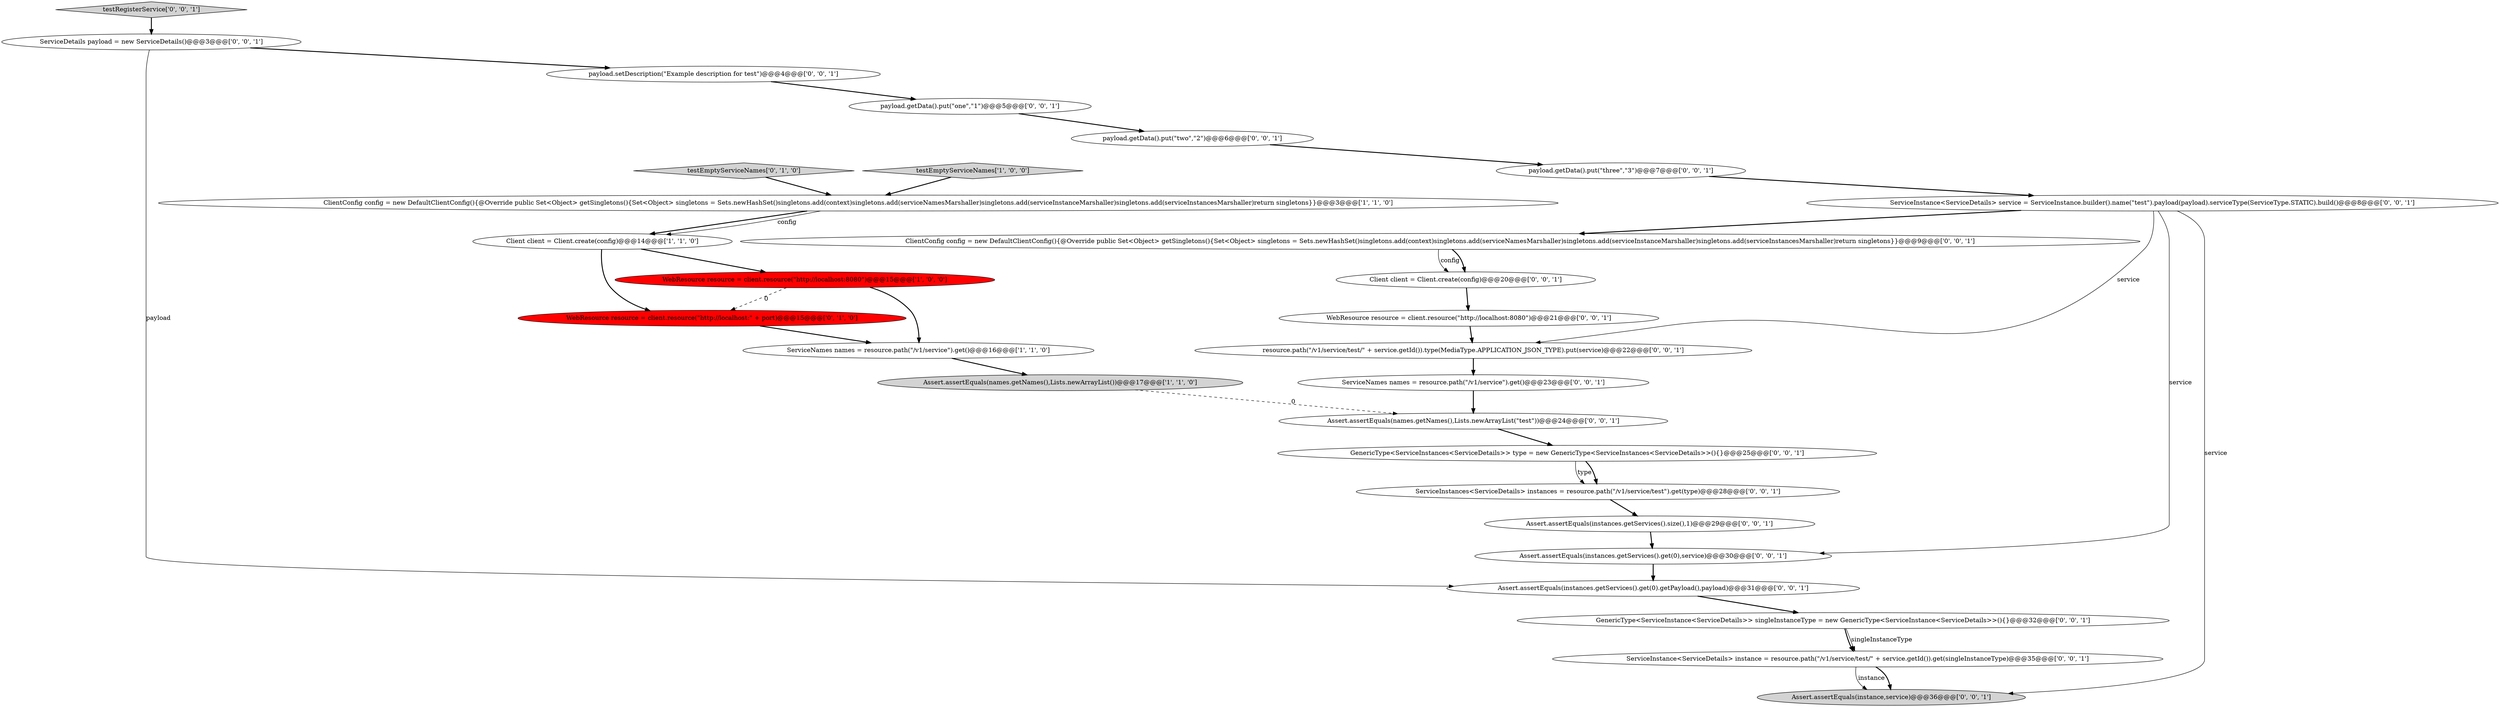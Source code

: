 digraph {
7 [style = filled, label = "testEmptyServiceNames['0', '1', '0']", fillcolor = lightgray, shape = diamond image = "AAA0AAABBB2BBB"];
1 [style = filled, label = "Assert.assertEquals(names.getNames(),Lists.newArrayList())@@@17@@@['1', '1', '0']", fillcolor = lightgray, shape = ellipse image = "AAA0AAABBB1BBB"];
19 [style = filled, label = "ClientConfig config = new DefaultClientConfig(){@Override public Set<Object> getSingletons(){Set<Object> singletons = Sets.newHashSet()singletons.add(context)singletons.add(serviceNamesMarshaller)singletons.add(serviceInstanceMarshaller)singletons.add(serviceInstancesMarshaller)return singletons}}@@@9@@@['0', '0', '1']", fillcolor = white, shape = ellipse image = "AAA0AAABBB3BBB"];
24 [style = filled, label = "payload.getData().put(\"three\",\"3\")@@@7@@@['0', '0', '1']", fillcolor = white, shape = ellipse image = "AAA0AAABBB3BBB"];
27 [style = filled, label = "Client client = Client.create(config)@@@20@@@['0', '0', '1']", fillcolor = white, shape = ellipse image = "AAA0AAABBB3BBB"];
15 [style = filled, label = "ServiceInstances<ServiceDetails> instances = resource.path(\"/v1/service/test\").get(type)@@@28@@@['0', '0', '1']", fillcolor = white, shape = ellipse image = "AAA0AAABBB3BBB"];
4 [style = filled, label = "Client client = Client.create(config)@@@14@@@['1', '1', '0']", fillcolor = white, shape = ellipse image = "AAA0AAABBB1BBB"];
3 [style = filled, label = "testEmptyServiceNames['1', '0', '0']", fillcolor = lightgray, shape = diamond image = "AAA0AAABBB1BBB"];
21 [style = filled, label = "Assert.assertEquals(instances.getServices().get(0).getPayload(),payload)@@@31@@@['0', '0', '1']", fillcolor = white, shape = ellipse image = "AAA0AAABBB3BBB"];
18 [style = filled, label = "ServiceDetails payload = new ServiceDetails()@@@3@@@['0', '0', '1']", fillcolor = white, shape = ellipse image = "AAA0AAABBB3BBB"];
10 [style = filled, label = "payload.setDescription(\"Example description for test\")@@@4@@@['0', '0', '1']", fillcolor = white, shape = ellipse image = "AAA0AAABBB3BBB"];
17 [style = filled, label = "testRegisterService['0', '0', '1']", fillcolor = lightgray, shape = diamond image = "AAA0AAABBB3BBB"];
26 [style = filled, label = "payload.getData().put(\"one\",\"1\")@@@5@@@['0', '0', '1']", fillcolor = white, shape = ellipse image = "AAA0AAABBB3BBB"];
16 [style = filled, label = "GenericType<ServiceInstance<ServiceDetails>> singleInstanceType = new GenericType<ServiceInstance<ServiceDetails>>(){}@@@32@@@['0', '0', '1']", fillcolor = white, shape = ellipse image = "AAA0AAABBB3BBB"];
2 [style = filled, label = "ServiceNames names = resource.path(\"/v1/service\").get()@@@16@@@['1', '1', '0']", fillcolor = white, shape = ellipse image = "AAA0AAABBB1BBB"];
5 [style = filled, label = "ClientConfig config = new DefaultClientConfig(){@Override public Set<Object> getSingletons(){Set<Object> singletons = Sets.newHashSet()singletons.add(context)singletons.add(serviceNamesMarshaller)singletons.add(serviceInstanceMarshaller)singletons.add(serviceInstancesMarshaller)return singletons}}@@@3@@@['1', '1', '0']", fillcolor = white, shape = ellipse image = "AAA0AAABBB1BBB"];
6 [style = filled, label = "WebResource resource = client.resource(\"http://localhost:\" + port)@@@15@@@['0', '1', '0']", fillcolor = red, shape = ellipse image = "AAA1AAABBB2BBB"];
8 [style = filled, label = "payload.getData().put(\"two\",\"2\")@@@6@@@['0', '0', '1']", fillcolor = white, shape = ellipse image = "AAA0AAABBB3BBB"];
12 [style = filled, label = "ServiceNames names = resource.path(\"/v1/service\").get()@@@23@@@['0', '0', '1']", fillcolor = white, shape = ellipse image = "AAA0AAABBB3BBB"];
11 [style = filled, label = "ServiceInstance<ServiceDetails> instance = resource.path(\"/v1/service/test/\" + service.getId()).get(singleInstanceType)@@@35@@@['0', '0', '1']", fillcolor = white, shape = ellipse image = "AAA0AAABBB3BBB"];
9 [style = filled, label = "Assert.assertEquals(names.getNames(),Lists.newArrayList(\"test\"))@@@24@@@['0', '0', '1']", fillcolor = white, shape = ellipse image = "AAA0AAABBB3BBB"];
20 [style = filled, label = "Assert.assertEquals(instances.getServices().size(),1)@@@29@@@['0', '0', '1']", fillcolor = white, shape = ellipse image = "AAA0AAABBB3BBB"];
23 [style = filled, label = "Assert.assertEquals(instances.getServices().get(0),service)@@@30@@@['0', '0', '1']", fillcolor = white, shape = ellipse image = "AAA0AAABBB3BBB"];
28 [style = filled, label = "resource.path(\"/v1/service/test/\" + service.getId()).type(MediaType.APPLICATION_JSON_TYPE).put(service)@@@22@@@['0', '0', '1']", fillcolor = white, shape = ellipse image = "AAA0AAABBB3BBB"];
22 [style = filled, label = "WebResource resource = client.resource(\"http://localhost:8080\")@@@21@@@['0', '0', '1']", fillcolor = white, shape = ellipse image = "AAA0AAABBB3BBB"];
0 [style = filled, label = "WebResource resource = client.resource(\"http://localhost:8080\")@@@15@@@['1', '0', '0']", fillcolor = red, shape = ellipse image = "AAA1AAABBB1BBB"];
25 [style = filled, label = "Assert.assertEquals(instance,service)@@@36@@@['0', '0', '1']", fillcolor = lightgray, shape = ellipse image = "AAA0AAABBB3BBB"];
13 [style = filled, label = "ServiceInstance<ServiceDetails> service = ServiceInstance.builder().name(\"test\").payload(payload).serviceType(ServiceType.STATIC).build()@@@8@@@['0', '0', '1']", fillcolor = white, shape = ellipse image = "AAA0AAABBB3BBB"];
14 [style = filled, label = "GenericType<ServiceInstances<ServiceDetails>> type = new GenericType<ServiceInstances<ServiceDetails>>(){}@@@25@@@['0', '0', '1']", fillcolor = white, shape = ellipse image = "AAA0AAABBB3BBB"];
18->21 [style = solid, label="payload"];
16->11 [style = bold, label=""];
4->6 [style = bold, label=""];
2->1 [style = bold, label=""];
13->25 [style = solid, label="service"];
0->2 [style = bold, label=""];
0->6 [style = dashed, label="0"];
19->27 [style = solid, label="config"];
1->9 [style = dashed, label="0"];
10->26 [style = bold, label=""];
26->8 [style = bold, label=""];
22->28 [style = bold, label=""];
28->12 [style = bold, label=""];
12->9 [style = bold, label=""];
27->22 [style = bold, label=""];
4->0 [style = bold, label=""];
6->2 [style = bold, label=""];
14->15 [style = solid, label="type"];
3->5 [style = bold, label=""];
7->5 [style = bold, label=""];
13->19 [style = bold, label=""];
20->23 [style = bold, label=""];
18->10 [style = bold, label=""];
23->21 [style = bold, label=""];
15->20 [style = bold, label=""];
19->27 [style = bold, label=""];
5->4 [style = bold, label=""];
11->25 [style = solid, label="instance"];
5->4 [style = solid, label="config"];
16->11 [style = solid, label="singleInstanceType"];
9->14 [style = bold, label=""];
21->16 [style = bold, label=""];
14->15 [style = bold, label=""];
13->23 [style = solid, label="service"];
17->18 [style = bold, label=""];
11->25 [style = bold, label=""];
24->13 [style = bold, label=""];
13->28 [style = solid, label="service"];
8->24 [style = bold, label=""];
}
